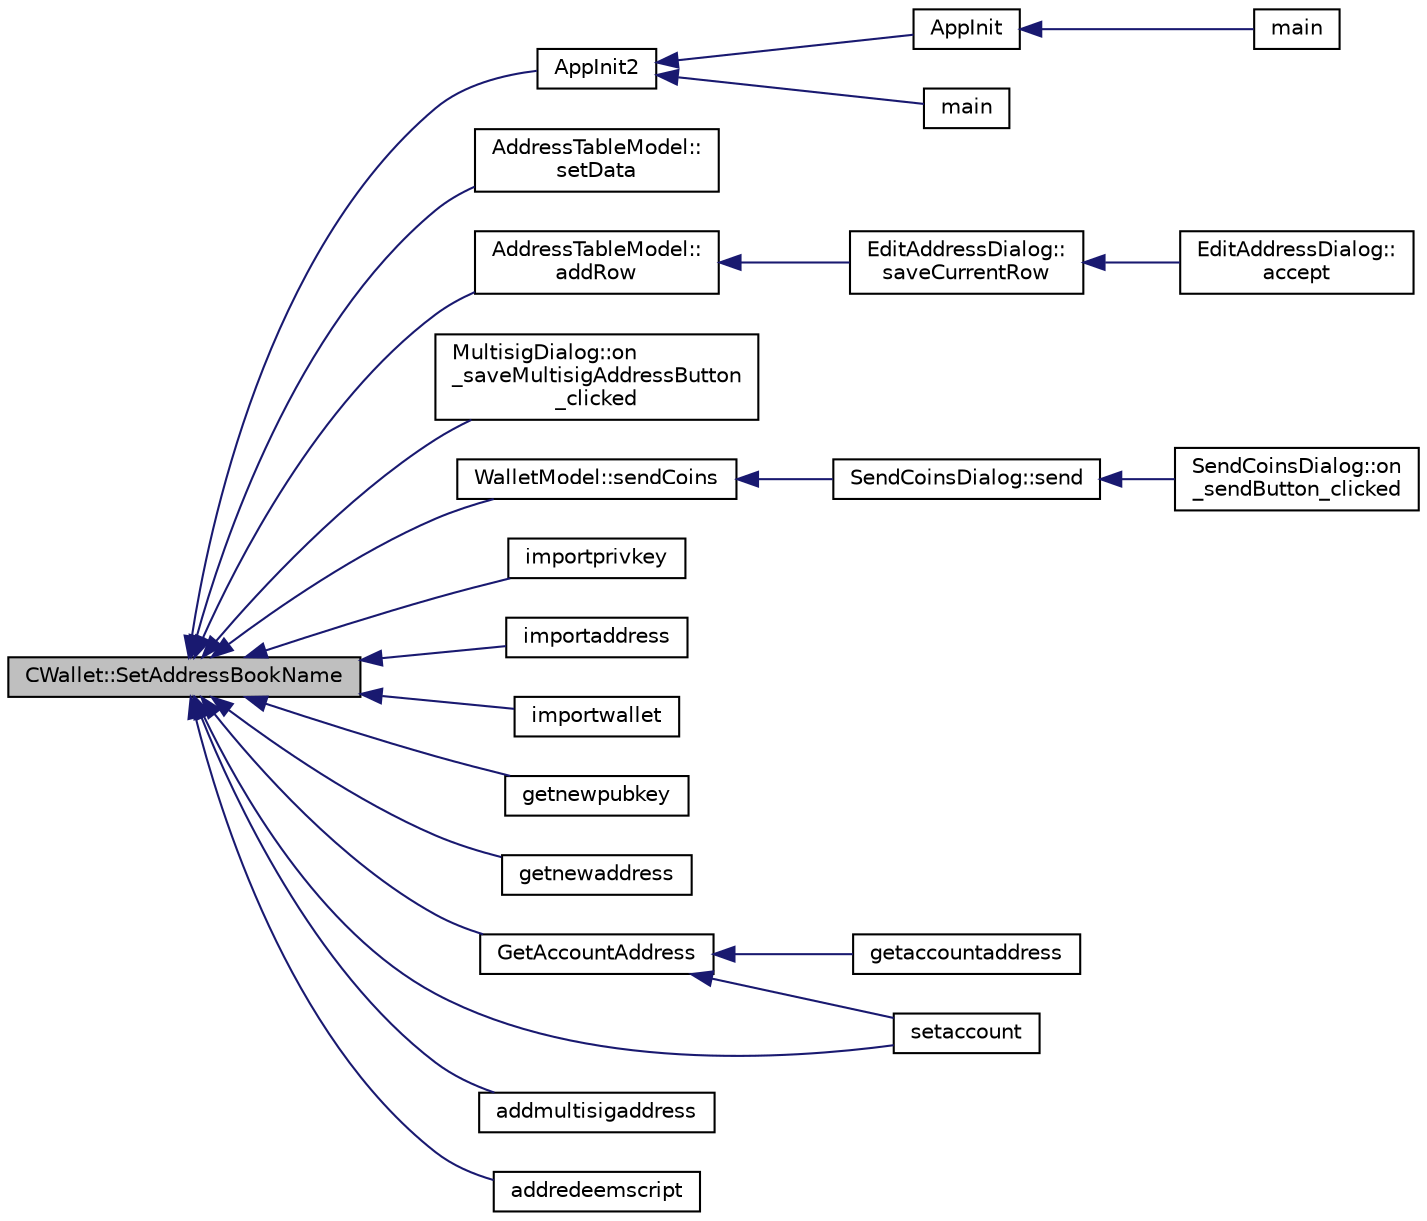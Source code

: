 digraph "CWallet::SetAddressBookName"
{
  edge [fontname="Helvetica",fontsize="10",labelfontname="Helvetica",labelfontsize="10"];
  node [fontname="Helvetica",fontsize="10",shape=record];
  rankdir="LR";
  Node3614 [label="CWallet::SetAddressBookName",height=0.2,width=0.4,color="black", fillcolor="grey75", style="filled", fontcolor="black"];
  Node3614 -> Node3615 [dir="back",color="midnightblue",fontsize="10",style="solid",fontname="Helvetica"];
  Node3615 [label="AppInit2",height=0.2,width=0.4,color="black", fillcolor="white", style="filled",URL="$d8/dc0/init_8h.html#a1a4c1bfbf6ba1db77e988b89b9cadfd3",tooltip="Initialize ion. "];
  Node3615 -> Node3616 [dir="back",color="midnightblue",fontsize="10",style="solid",fontname="Helvetica"];
  Node3616 [label="AppInit",height=0.2,width=0.4,color="black", fillcolor="white", style="filled",URL="$d4/d35/iond_8cpp.html#ac59316b767e6984e1285f0531275286b"];
  Node3616 -> Node3617 [dir="back",color="midnightblue",fontsize="10",style="solid",fontname="Helvetica"];
  Node3617 [label="main",height=0.2,width=0.4,color="black", fillcolor="white", style="filled",URL="$d4/d35/iond_8cpp.html#a0ddf1224851353fc92bfbff6f499fa97"];
  Node3615 -> Node3618 [dir="back",color="midnightblue",fontsize="10",style="solid",fontname="Helvetica"];
  Node3618 [label="main",height=0.2,width=0.4,color="black", fillcolor="white", style="filled",URL="$d5/d2d/ion_8cpp.html#a0ddf1224851353fc92bfbff6f499fa97"];
  Node3614 -> Node3619 [dir="back",color="midnightblue",fontsize="10",style="solid",fontname="Helvetica"];
  Node3619 [label="AddressTableModel::\lsetData",height=0.2,width=0.4,color="black", fillcolor="white", style="filled",URL="$d9/ded/class_address_table_model.html#a5c6bd467fd1fc499d126fe2b7380ce5c"];
  Node3614 -> Node3620 [dir="back",color="midnightblue",fontsize="10",style="solid",fontname="Helvetica"];
  Node3620 [label="AddressTableModel::\laddRow",height=0.2,width=0.4,color="black", fillcolor="white", style="filled",URL="$d9/ded/class_address_table_model.html#a08ab9ae401a18d193f0e39551de81280"];
  Node3620 -> Node3621 [dir="back",color="midnightblue",fontsize="10",style="solid",fontname="Helvetica"];
  Node3621 [label="EditAddressDialog::\lsaveCurrentRow",height=0.2,width=0.4,color="black", fillcolor="white", style="filled",URL="$da/db7/class_edit_address_dialog.html#a8494a551799cd1f4c253e557424c206c"];
  Node3621 -> Node3622 [dir="back",color="midnightblue",fontsize="10",style="solid",fontname="Helvetica"];
  Node3622 [label="EditAddressDialog::\laccept",height=0.2,width=0.4,color="black", fillcolor="white", style="filled",URL="$da/db7/class_edit_address_dialog.html#ac52b71129806bccf6533d0e9441393b6"];
  Node3614 -> Node3623 [dir="back",color="midnightblue",fontsize="10",style="solid",fontname="Helvetica"];
  Node3623 [label="MultisigDialog::on\l_saveMultisigAddressButton\l_clicked",height=0.2,width=0.4,color="black", fillcolor="white", style="filled",URL="$d4/df4/class_multisig_dialog.html#a95c9278296354b38696d72eeb62dc09d"];
  Node3614 -> Node3624 [dir="back",color="midnightblue",fontsize="10",style="solid",fontname="Helvetica"];
  Node3624 [label="WalletModel::sendCoins",height=0.2,width=0.4,color="black", fillcolor="white", style="filled",URL="$d4/d27/class_wallet_model.html#a053fb3ff2b8b0347f83e6bb591126746"];
  Node3624 -> Node3625 [dir="back",color="midnightblue",fontsize="10",style="solid",fontname="Helvetica"];
  Node3625 [label="SendCoinsDialog::send",height=0.2,width=0.4,color="black", fillcolor="white", style="filled",URL="$d6/de6/class_send_coins_dialog.html#afd8d436a16ea7dba1276e8fdfdc8b2d3"];
  Node3625 -> Node3626 [dir="back",color="midnightblue",fontsize="10",style="solid",fontname="Helvetica"];
  Node3626 [label="SendCoinsDialog::on\l_sendButton_clicked",height=0.2,width=0.4,color="black", fillcolor="white", style="filled",URL="$d6/de6/class_send_coins_dialog.html#a2cab7cf9ea5040b9e2189297f7d3c764"];
  Node3614 -> Node3627 [dir="back",color="midnightblue",fontsize="10",style="solid",fontname="Helvetica"];
  Node3627 [label="importprivkey",height=0.2,width=0.4,color="black", fillcolor="white", style="filled",URL="$dc/dbf/rpcdump_8cpp.html#a3a6fdb974fce01220a895393d444e981"];
  Node3614 -> Node3628 [dir="back",color="midnightblue",fontsize="10",style="solid",fontname="Helvetica"];
  Node3628 [label="importaddress",height=0.2,width=0.4,color="black", fillcolor="white", style="filled",URL="$dc/dbf/rpcdump_8cpp.html#a457bc572859c8265c72a0afd1a6db56c"];
  Node3614 -> Node3629 [dir="back",color="midnightblue",fontsize="10",style="solid",fontname="Helvetica"];
  Node3629 [label="importwallet",height=0.2,width=0.4,color="black", fillcolor="white", style="filled",URL="$dc/dbf/rpcdump_8cpp.html#a2566d5c9dd1938b74e70398cdb3ac5c1"];
  Node3614 -> Node3630 [dir="back",color="midnightblue",fontsize="10",style="solid",fontname="Helvetica"];
  Node3630 [label="getnewpubkey",height=0.2,width=0.4,color="black", fillcolor="white", style="filled",URL="$df/d1d/rpcwallet_8cpp.html#a3f3bb4d519074126a20dd609a6886a72"];
  Node3614 -> Node3631 [dir="back",color="midnightblue",fontsize="10",style="solid",fontname="Helvetica"];
  Node3631 [label="getnewaddress",height=0.2,width=0.4,color="black", fillcolor="white", style="filled",URL="$df/d1d/rpcwallet_8cpp.html#aead824d845d670fbd8f187ebd4f9a535"];
  Node3614 -> Node3632 [dir="back",color="midnightblue",fontsize="10",style="solid",fontname="Helvetica"];
  Node3632 [label="GetAccountAddress",height=0.2,width=0.4,color="black", fillcolor="white", style="filled",URL="$df/d1d/rpcwallet_8cpp.html#af04b341ad8248ac9edce6d3265af86d4"];
  Node3632 -> Node3633 [dir="back",color="midnightblue",fontsize="10",style="solid",fontname="Helvetica"];
  Node3633 [label="getaccountaddress",height=0.2,width=0.4,color="black", fillcolor="white", style="filled",URL="$df/d1d/rpcwallet_8cpp.html#a92145bcb3cfb45eb47dca18f1c94c434"];
  Node3632 -> Node3634 [dir="back",color="midnightblue",fontsize="10",style="solid",fontname="Helvetica"];
  Node3634 [label="setaccount",height=0.2,width=0.4,color="black", fillcolor="white", style="filled",URL="$df/d1d/rpcwallet_8cpp.html#a6bf0dc200554f841a4549a2e5087f699"];
  Node3614 -> Node3634 [dir="back",color="midnightblue",fontsize="10",style="solid",fontname="Helvetica"];
  Node3614 -> Node3635 [dir="back",color="midnightblue",fontsize="10",style="solid",fontname="Helvetica"];
  Node3635 [label="addmultisigaddress",height=0.2,width=0.4,color="black", fillcolor="white", style="filled",URL="$df/d1d/rpcwallet_8cpp.html#a01e8a83cbd4209f10c71719383d7ca2d"];
  Node3614 -> Node3636 [dir="back",color="midnightblue",fontsize="10",style="solid",fontname="Helvetica"];
  Node3636 [label="addredeemscript",height=0.2,width=0.4,color="black", fillcolor="white", style="filled",URL="$df/d1d/rpcwallet_8cpp.html#a6bdf3775b3749a2b216576b62af4f801"];
}
